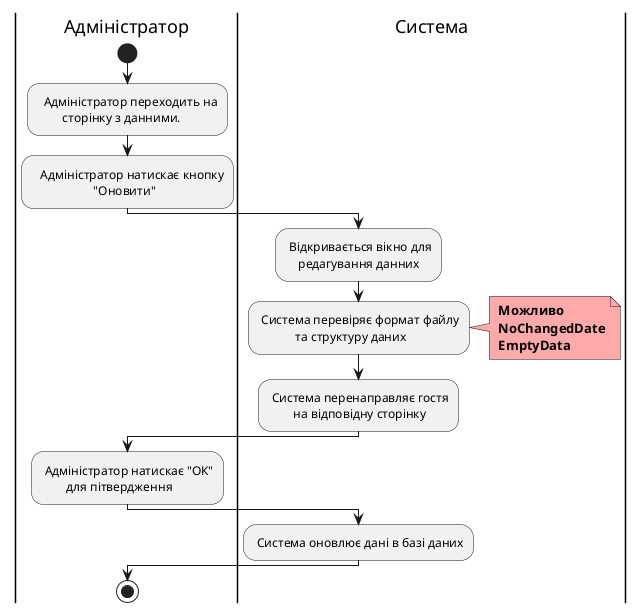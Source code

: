 <center style="
    border-radius:4px;
    border: 1px solid #cfd7e6;
    box-shadow: 0 1px 3px 0 rgba(89,105,129,.05), 0 1px 1px 0 rgba(0,0,0,.025);
    padding: 1em;"
    >

@startuml
    |Адміністратор|
        start
        :  Адміністратор переходить на 
                сторінку з данними.;
        :   Адміністратор натискає кнопку 
                            "Оновити";
    |Система|
        : Відкривається вікно для 
            редагування данних;
        : Система перевіряє формат файлу
                    та структуру даних;
        note right #ffaaaa
        <b> Можливо
        <b> NoChangedDate
        <b> EmptyData
        end note
        
        : Система перенаправляє гостя 
                на відповідну сторінку;

    |Адміністратор|
        : Адміністратор натискає "ОК" 
                для пітвердження;
    |Система|
        : Система оновлює дані в базі даних;
    
    |Адміністратор|    
        stop;
@enduml 


</center>